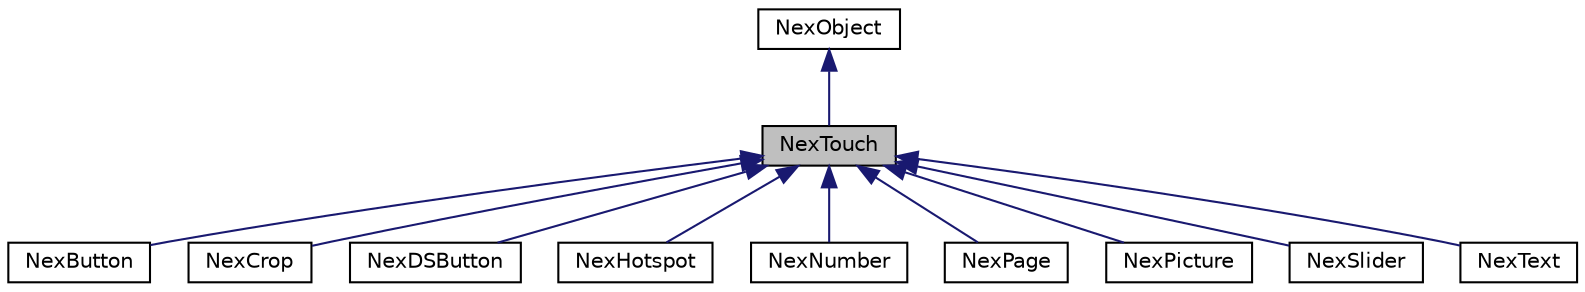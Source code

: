 digraph "NexTouch"
{
  edge [fontname="Helvetica",fontsize="10",labelfontname="Helvetica",labelfontsize="10"];
  node [fontname="Helvetica",fontsize="10",shape=record];
  Node1 [label="NexTouch",height=0.2,width=0.4,color="black", fillcolor="grey75", style="filled" fontcolor="black"];
  Node2 -> Node1 [dir="back",color="midnightblue",fontsize="10",style="solid",fontname="Helvetica"];
  Node2 [label="NexObject",height=0.2,width=0.4,color="black", fillcolor="white", style="filled",URL="$class_nex_object.html",tooltip="Root class of all Nextion components. "];
  Node1 -> Node3 [dir="back",color="midnightblue",fontsize="10",style="solid",fontname="Helvetica"];
  Node3 [label="NexButton",height=0.2,width=0.4,color="black", fillcolor="white", style="filled",URL="$class_nex_button.html",tooltip="NexButton component. "];
  Node1 -> Node4 [dir="back",color="midnightblue",fontsize="10",style="solid",fontname="Helvetica"];
  Node4 [label="NexCrop",height=0.2,width=0.4,color="black", fillcolor="white", style="filled",URL="$class_nex_crop.html",tooltip="NexCrop component. "];
  Node1 -> Node5 [dir="back",color="midnightblue",fontsize="10",style="solid",fontname="Helvetica"];
  Node5 [label="NexDSButton",height=0.2,width=0.4,color="black", fillcolor="white", style="filled",URL="$class_nex_d_s_button.html",tooltip="NexDSButton component. "];
  Node1 -> Node6 [dir="back",color="midnightblue",fontsize="10",style="solid",fontname="Helvetica"];
  Node6 [label="NexHotspot",height=0.2,width=0.4,color="black", fillcolor="white", style="filled",URL="$class_nex_hotspot.html",tooltip="NexHotspot component. "];
  Node1 -> Node7 [dir="back",color="midnightblue",fontsize="10",style="solid",fontname="Helvetica"];
  Node7 [label="NexNumber",height=0.2,width=0.4,color="black", fillcolor="white", style="filled",URL="$class_nex_number.html",tooltip="NexNumber component. "];
  Node1 -> Node8 [dir="back",color="midnightblue",fontsize="10",style="solid",fontname="Helvetica"];
  Node8 [label="NexPage",height=0.2,width=0.4,color="black", fillcolor="white", style="filled",URL="$class_nex_page.html",tooltip="A special component , which can contain other components such as NexButton, NexText and NexWaveform..."];
  Node1 -> Node9 [dir="back",color="midnightblue",fontsize="10",style="solid",fontname="Helvetica"];
  Node9 [label="NexPicture",height=0.2,width=0.4,color="black", fillcolor="white", style="filled",URL="$class_nex_picture.html",tooltip="NexPicture component. "];
  Node1 -> Node10 [dir="back",color="midnightblue",fontsize="10",style="solid",fontname="Helvetica"];
  Node10 [label="NexSlider",height=0.2,width=0.4,color="black", fillcolor="white", style="filled",URL="$class_nex_slider.html",tooltip="NexSlider component. "];
  Node1 -> Node11 [dir="back",color="midnightblue",fontsize="10",style="solid",fontname="Helvetica"];
  Node11 [label="NexText",height=0.2,width=0.4,color="black", fillcolor="white", style="filled",URL="$class_nex_text.html",tooltip="NexText component. "];
}
